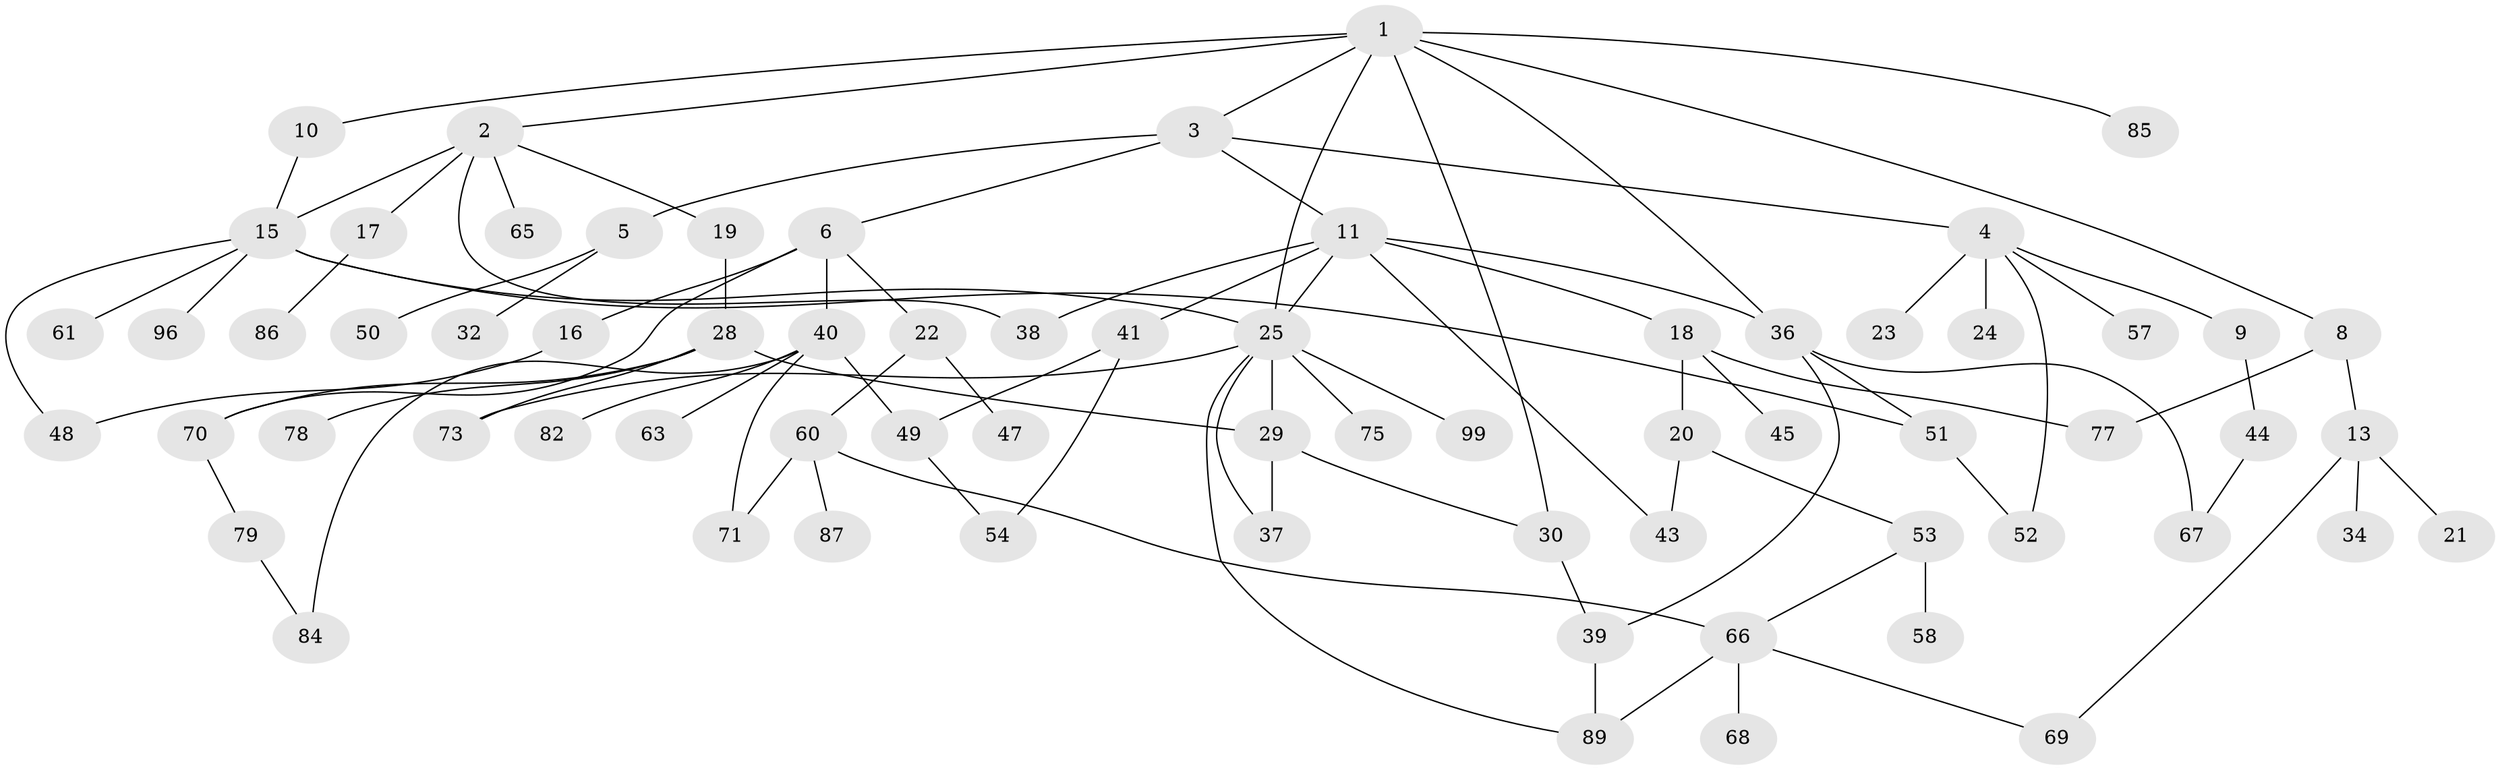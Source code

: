 // original degree distribution, {4: 0.11, 5: 0.04, 6: 0.05, 3: 0.17, 2: 0.29, 8: 0.01, 1: 0.32, 7: 0.01}
// Generated by graph-tools (version 1.1) at 2025/11/02/21/25 10:11:06]
// undirected, 69 vertices, 93 edges
graph export_dot {
graph [start="1"]
  node [color=gray90,style=filled];
  1 [super="+7"];
  2 [super="+12"];
  3;
  4 [super="+14"];
  5;
  6 [super="+35"];
  8;
  9 [super="+42"];
  10;
  11 [super="+33"];
  13 [super="+26"];
  15 [super="+95"];
  16 [super="+59"];
  17;
  18 [super="+31"];
  19;
  20;
  21 [super="+56"];
  22 [super="+62"];
  23;
  24;
  25 [super="+27"];
  28 [super="+64"];
  29 [super="+46"];
  30;
  32;
  34;
  36 [super="+72"];
  37 [super="+76"];
  38;
  39 [super="+74"];
  40 [super="+55"];
  41 [super="+88"];
  43;
  44 [super="+100"];
  45;
  47;
  48 [super="+90"];
  49 [super="+81"];
  50 [super="+93"];
  51;
  52 [super="+92"];
  53 [super="+98"];
  54;
  57;
  58;
  60 [super="+80"];
  61;
  63;
  65;
  66 [super="+83"];
  67 [super="+91"];
  68;
  69;
  70;
  71;
  73;
  75;
  77;
  78;
  79;
  82;
  84;
  85;
  86;
  87 [super="+94"];
  89 [super="+97"];
  96;
  99;
  1 -- 2;
  1 -- 3;
  1 -- 85;
  1 -- 36;
  1 -- 8;
  1 -- 25;
  1 -- 10;
  1 -- 30;
  2 -- 65;
  2 -- 15;
  2 -- 17;
  2 -- 19;
  2 -- 38;
  3 -- 4;
  3 -- 5;
  3 -- 6;
  3 -- 11;
  4 -- 9;
  4 -- 24;
  4 -- 57;
  4 -- 52;
  4 -- 23;
  5 -- 32;
  5 -- 50;
  6 -- 16;
  6 -- 22;
  6 -- 40;
  6 -- 70;
  8 -- 13;
  8 -- 77;
  9 -- 44;
  10 -- 15;
  11 -- 18;
  11 -- 36;
  11 -- 41;
  11 -- 43;
  11 -- 38;
  11 -- 25 [weight=2];
  13 -- 21;
  13 -- 34;
  13 -- 69;
  15 -- 48;
  15 -- 51;
  15 -- 61;
  15 -- 96;
  15 -- 25;
  16 -- 48;
  17 -- 86;
  18 -- 20;
  18 -- 45;
  18 -- 77;
  19 -- 28;
  20 -- 53;
  20 -- 43;
  22 -- 47;
  22 -- 60;
  25 -- 75;
  25 -- 99;
  25 -- 89;
  25 -- 73;
  25 -- 29;
  25 -- 37;
  28 -- 78;
  28 -- 70;
  28 -- 73;
  28 -- 29;
  29 -- 37;
  29 -- 30;
  30 -- 39;
  36 -- 67;
  36 -- 51;
  36 -- 39;
  39 -- 89;
  40 -- 82;
  40 -- 84;
  40 -- 49;
  40 -- 63;
  40 -- 71;
  41 -- 49;
  41 -- 54;
  44 -- 67;
  49 -- 54;
  51 -- 52;
  53 -- 58;
  53 -- 66;
  60 -- 66;
  60 -- 87;
  60 -- 71;
  66 -- 68;
  66 -- 89;
  66 -- 69;
  70 -- 79;
  79 -- 84;
}
